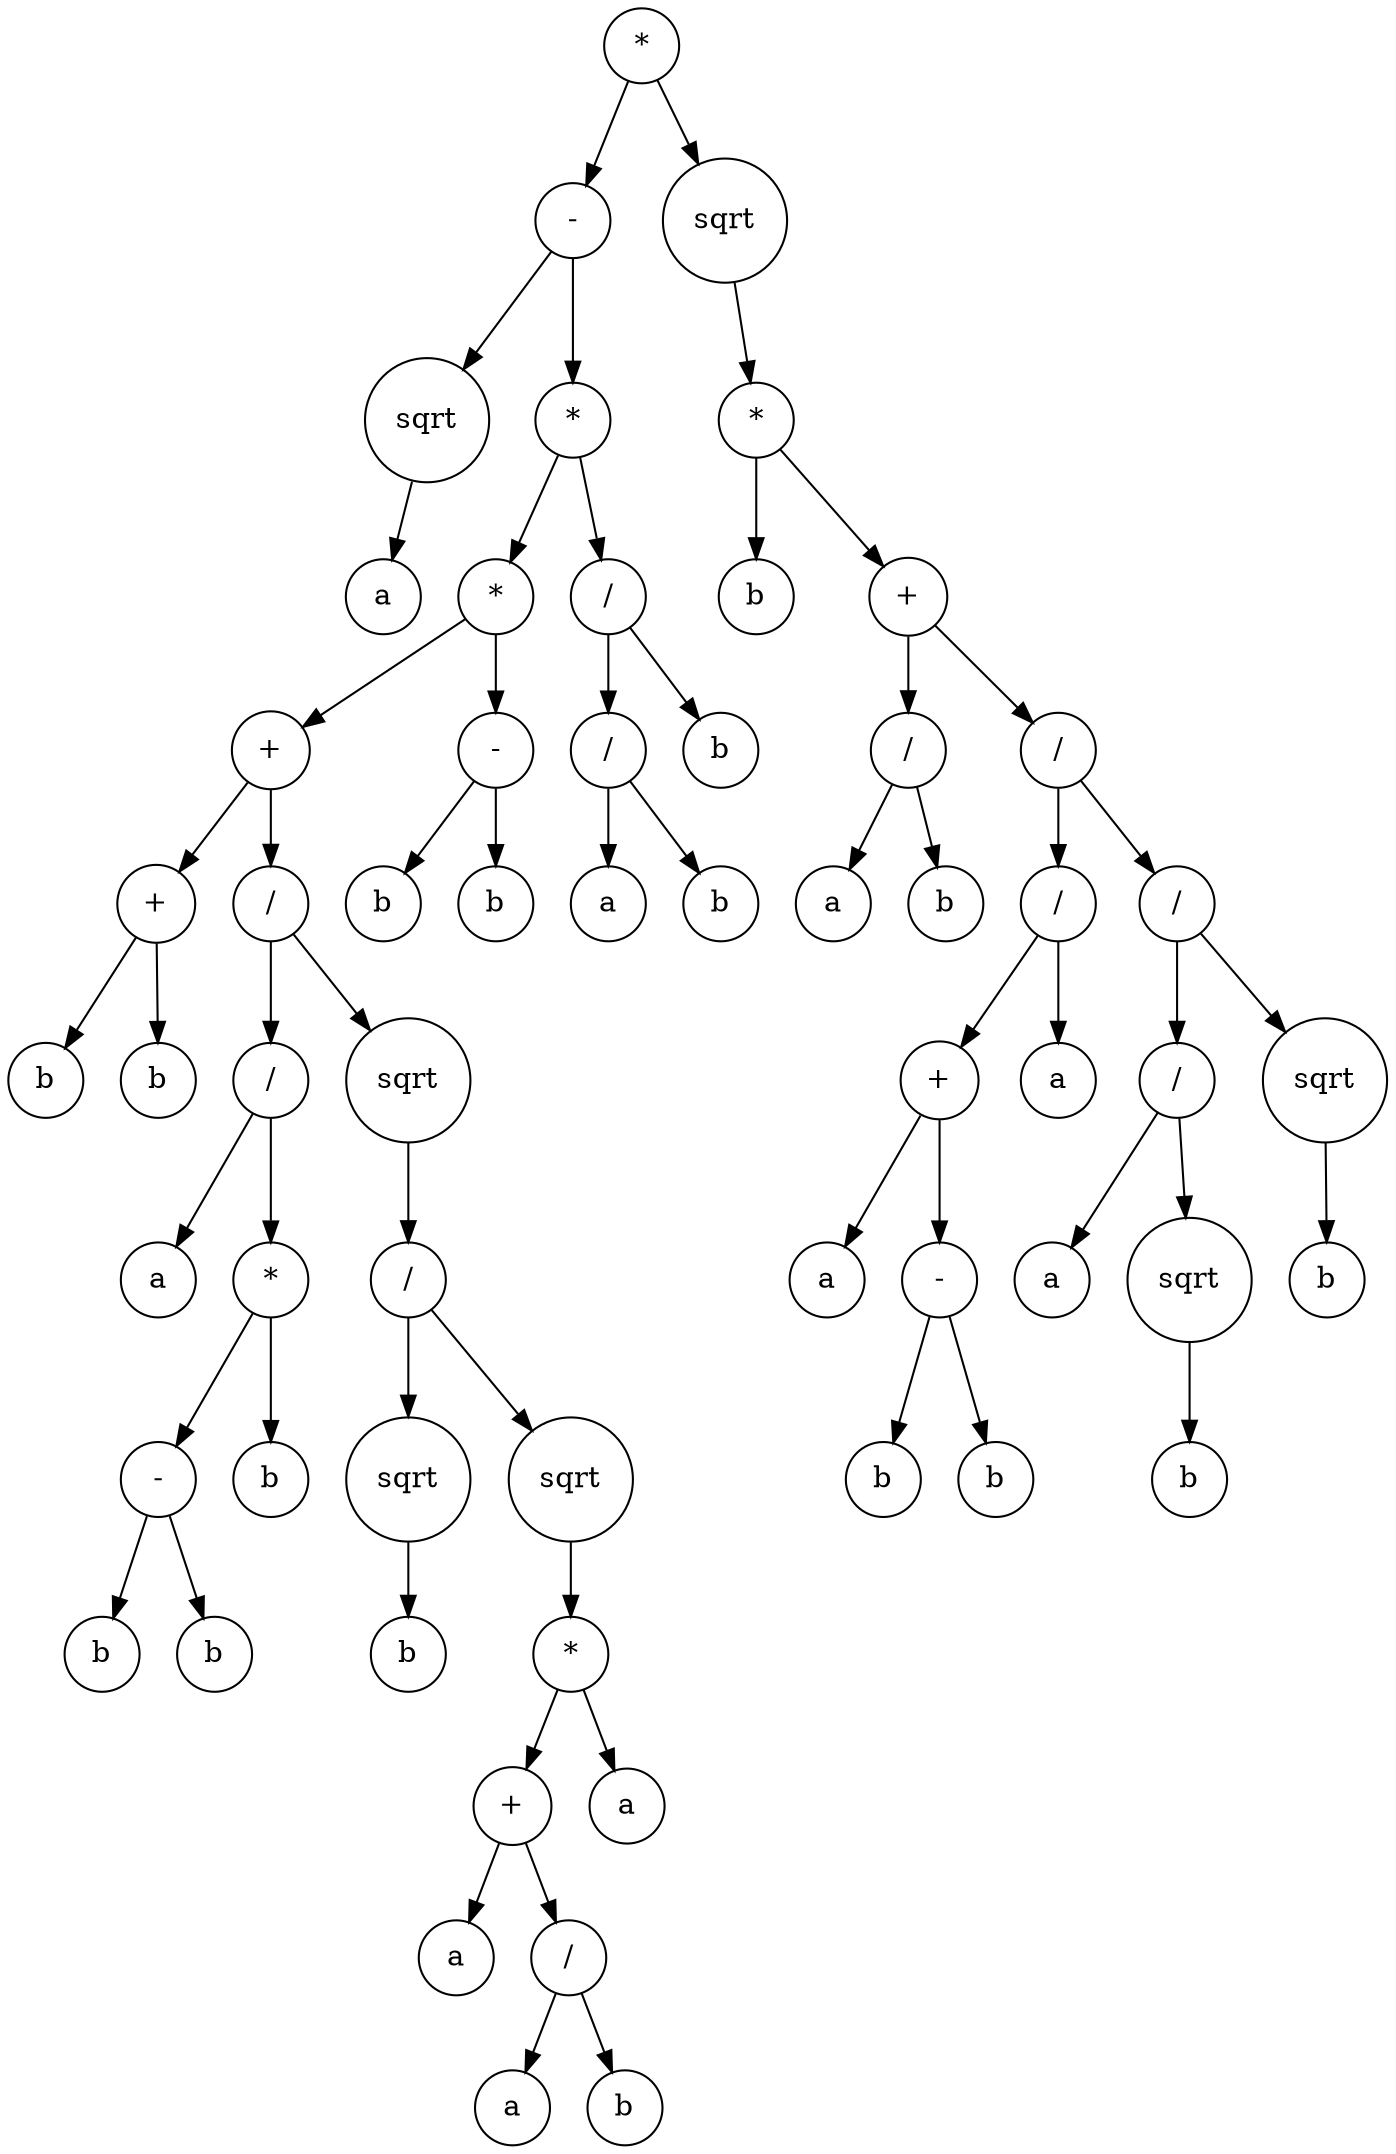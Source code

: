 digraph g {
graph [ordering=out];
node [shape=circle];
n[label = "*"];
n0[label = "-"];
n00[label = "sqrt"];
n000[label = "a"];
n00 -> n000;
n0 -> n00;
n01[label = "*"];
n010[label = "*"];
n0100[label = "+"];
n01000[label = "+"];
n010000[label = "b"];
n01000 -> n010000;
n010001[label = "b"];
n01000 -> n010001;
n0100 -> n01000;
n01001[label = "/"];
n010010[label = "/"];
n0100100[label = "a"];
n010010 -> n0100100;
n0100101[label = "*"];
n01001010[label = "-"];
n010010100[label = "b"];
n01001010 -> n010010100;
n010010101[label = "b"];
n01001010 -> n010010101;
n0100101 -> n01001010;
n01001011[label = "b"];
n0100101 -> n01001011;
n010010 -> n0100101;
n01001 -> n010010;
n010011[label = "sqrt"];
n0100110[label = "/"];
n01001100[label = "sqrt"];
n010011000[label = "b"];
n01001100 -> n010011000;
n0100110 -> n01001100;
n01001101[label = "sqrt"];
n010011010[label = "*"];
n0100110100[label = "+"];
n01001101000[label = "a"];
n0100110100 -> n01001101000;
n01001101001[label = "/"];
n010011010010[label = "a"];
n01001101001 -> n010011010010;
n010011010011[label = "b"];
n01001101001 -> n010011010011;
n0100110100 -> n01001101001;
n010011010 -> n0100110100;
n0100110101[label = "a"];
n010011010 -> n0100110101;
n01001101 -> n010011010;
n0100110 -> n01001101;
n010011 -> n0100110;
n01001 -> n010011;
n0100 -> n01001;
n010 -> n0100;
n0101[label = "-"];
n01010[label = "b"];
n0101 -> n01010;
n01011[label = "b"];
n0101 -> n01011;
n010 -> n0101;
n01 -> n010;
n011[label = "/"];
n0110[label = "/"];
n01100[label = "a"];
n0110 -> n01100;
n01101[label = "b"];
n0110 -> n01101;
n011 -> n0110;
n0111[label = "b"];
n011 -> n0111;
n01 -> n011;
n0 -> n01;
n -> n0;
n1[label = "sqrt"];
n10[label = "*"];
n100[label = "b"];
n10 -> n100;
n101[label = "+"];
n1010[label = "/"];
n10100[label = "a"];
n1010 -> n10100;
n10101[label = "b"];
n1010 -> n10101;
n101 -> n1010;
n1011[label = "/"];
n10110[label = "/"];
n101100[label = "+"];
n1011000[label = "a"];
n101100 -> n1011000;
n1011001[label = "-"];
n10110010[label = "b"];
n1011001 -> n10110010;
n10110011[label = "b"];
n1011001 -> n10110011;
n101100 -> n1011001;
n10110 -> n101100;
n101101[label = "a"];
n10110 -> n101101;
n1011 -> n10110;
n10111[label = "/"];
n101110[label = "/"];
n1011100[label = "a"];
n101110 -> n1011100;
n1011101[label = "sqrt"];
n10111010[label = "b"];
n1011101 -> n10111010;
n101110 -> n1011101;
n10111 -> n101110;
n101111[label = "sqrt"];
n1011110[label = "b"];
n101111 -> n1011110;
n10111 -> n101111;
n1011 -> n10111;
n101 -> n1011;
n10 -> n101;
n1 -> n10;
n -> n1;
}
